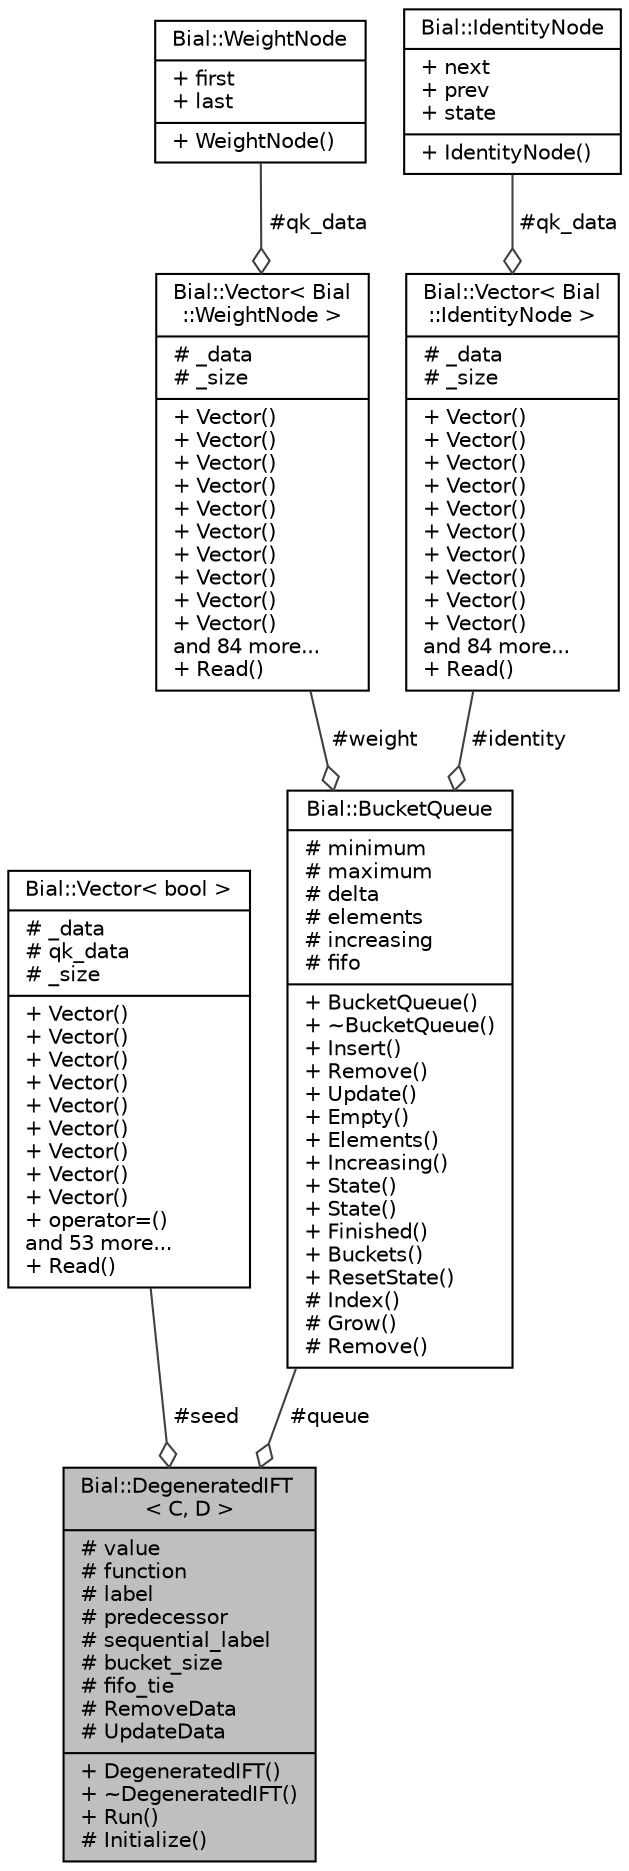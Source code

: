 digraph "Bial::DegeneratedIFT&lt; C, D &gt;"
{
  edge [fontname="Helvetica",fontsize="10",labelfontname="Helvetica",labelfontsize="10"];
  node [fontname="Helvetica",fontsize="10",shape=record];
  Node1 [label="{Bial::DegeneratedIFT\l\< C, D \>\n|# value\l# function\l# label\l# predecessor\l# sequential_label\l# bucket_size\l# fifo_tie\l# RemoveData\l# UpdateData\l|+ DegeneratedIFT()\l+ ~DegeneratedIFT()\l+ Run()\l# Initialize()\l}",height=0.2,width=0.4,color="black", fillcolor="grey75", style="filled", fontcolor="black"];
  Node2 -> Node1 [color="grey25",fontsize="10",style="solid",label=" #seed" ,arrowhead="odiamond",fontname="Helvetica"];
  Node2 [label="{Bial::Vector\< bool \>\n|# _data\l# qk_data\l# _size\l|+ Vector()\l+ Vector()\l+ Vector()\l+ Vector()\l+ Vector()\l+ Vector()\l+ Vector()\l+ Vector()\l+ Vector()\l+ operator=()\land 53 more...\l+ Read()\l}",height=0.2,width=0.4,color="black", fillcolor="white", style="filled",URL="$class_bial_1_1_vector_3_01bool_01_4.html"];
  Node3 -> Node1 [color="grey25",fontsize="10",style="solid",label=" #queue" ,arrowhead="odiamond",fontname="Helvetica"];
  Node3 [label="{Bial::BucketQueue\n|# minimum\l# maximum\l# delta\l# elements\l# increasing\l# fifo\l|+ BucketQueue()\l+ ~BucketQueue()\l+ Insert()\l+ Remove()\l+ Update()\l+ Empty()\l+ Elements()\l+ Increasing()\l+ State()\l+ State()\l+ Finished()\l+ Buckets()\l+ ResetState()\l# Index()\l# Grow()\l# Remove()\l}",height=0.2,width=0.4,color="black", fillcolor="white", style="filled",URL="$class_bial_1_1_bucket_queue.html",tooltip="Standard bucket queue class, that may work with both integer or real values. "];
  Node4 -> Node3 [color="grey25",fontsize="10",style="solid",label=" #weight" ,arrowhead="odiamond",fontname="Helvetica"];
  Node4 [label="{Bial::Vector\< Bial\l::WeightNode \>\n|# _data\l# _size\l|+ Vector()\l+ Vector()\l+ Vector()\l+ Vector()\l+ Vector()\l+ Vector()\l+ Vector()\l+ Vector()\l+ Vector()\l+ Vector()\land 84 more...\l+ Read()\l}",height=0.2,width=0.4,color="black", fillcolor="white", style="filled",URL="$class_bial_1_1_vector.html"];
  Node5 -> Node4 [color="grey25",fontsize="10",style="solid",label=" #qk_data" ,arrowhead="odiamond",fontname="Helvetica"];
  Node5 [label="{Bial::WeightNode\n|+ first\l+ last\l|+ WeightNode()\l}",height=0.2,width=0.4,color="black", fillcolor="white", style="filled",URL="$class_bial_1_1_weight_node.html"];
  Node6 -> Node3 [color="grey25",fontsize="10",style="solid",label=" #identity" ,arrowhead="odiamond",fontname="Helvetica"];
  Node6 [label="{Bial::Vector\< Bial\l::IdentityNode \>\n|# _data\l# _size\l|+ Vector()\l+ Vector()\l+ Vector()\l+ Vector()\l+ Vector()\l+ Vector()\l+ Vector()\l+ Vector()\l+ Vector()\l+ Vector()\land 84 more...\l+ Read()\l}",height=0.2,width=0.4,color="black", fillcolor="white", style="filled",URL="$class_bial_1_1_vector.html"];
  Node7 -> Node6 [color="grey25",fontsize="10",style="solid",label=" #qk_data" ,arrowhead="odiamond",fontname="Helvetica"];
  Node7 [label="{Bial::IdentityNode\n|+ next\l+ prev\l+ state\l|+ IdentityNode()\l}",height=0.2,width=0.4,color="black", fillcolor="white", style="filled",URL="$class_bial_1_1_identity_node.html"];
}
